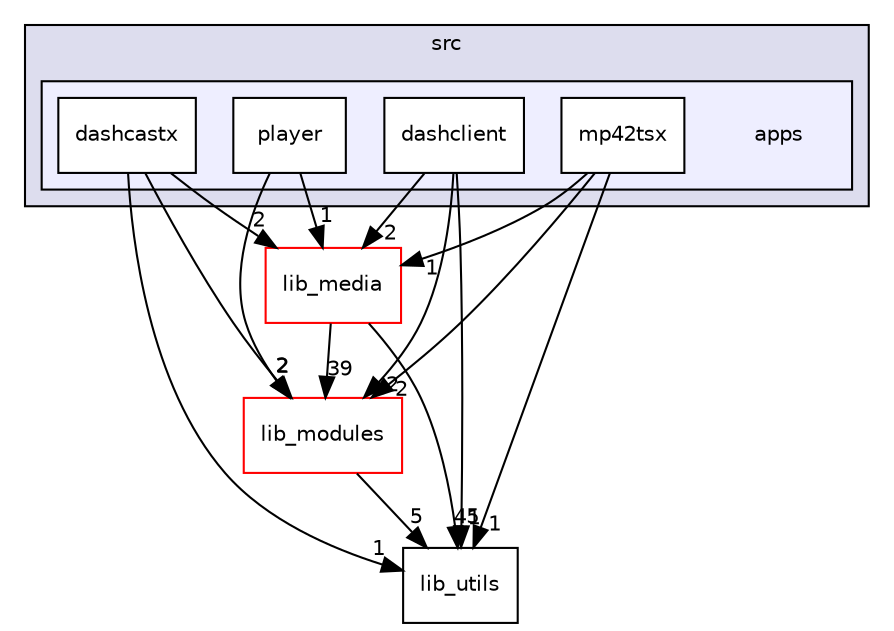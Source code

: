 digraph "apps" {
  compound=true
  node [ fontsize="10", fontname="Helvetica"];
  edge [ labelfontsize="10", labelfontname="Helvetica"];
  subgraph clusterdir_68267d1309a1af8e8297ef4c3efbcdba {
    graph [ bgcolor="#ddddee", pencolor="black", label="src" fontname="Helvetica", fontsize="10", URL="dir_68267d1309a1af8e8297ef4c3efbcdba.html"]
  subgraph clusterdir_53adf0b982dc8545998aae3f283a5a58 {
    graph [ bgcolor="#eeeeff", pencolor="black", label="" URL="dir_53adf0b982dc8545998aae3f283a5a58.html"];
    dir_53adf0b982dc8545998aae3f283a5a58 [shape=plaintext label="apps"];
    dir_186a257fb32efa82b5cb4c0d6654c124 [shape=box label="dashcastx" color="black" fillcolor="white" style="filled" URL="dir_186a257fb32efa82b5cb4c0d6654c124.html"];
    dir_ff4160a8392aee1f5e7bc3e4ffc9bd10 [shape=box label="dashclient" color="black" fillcolor="white" style="filled" URL="dir_ff4160a8392aee1f5e7bc3e4ffc9bd10.html"];
    dir_3a0c601da9736a45b4d6a4ac081878c2 [shape=box label="mp42tsx" color="black" fillcolor="white" style="filled" URL="dir_3a0c601da9736a45b4d6a4ac081878c2.html"];
    dir_226a60d4571a756cfe08d2d25a200baa [shape=box label="player" color="black" fillcolor="white" style="filled" URL="dir_226a60d4571a756cfe08d2d25a200baa.html"];
  }
  }
  dir_4ee8d800e6bc95c0172b2b45e324b930 [shape=box label="lib_media" fillcolor="white" style="filled" color="red" URL="dir_4ee8d800e6bc95c0172b2b45e324b930.html"];
  dir_e3d70ae8158957779c7fc9bbac2effda [shape=box label="lib_modules" fillcolor="white" style="filled" color="red" URL="dir_e3d70ae8158957779c7fc9bbac2effda.html"];
  dir_c17dc64c98cba5e3a5d53b0eb213fc8d [shape=box label="lib_utils" URL="dir_c17dc64c98cba5e3a5d53b0eb213fc8d.html"];
  dir_ff4160a8392aee1f5e7bc3e4ffc9bd10->dir_4ee8d800e6bc95c0172b2b45e324b930 [headlabel="2", labeldistance=1.5 headhref="dir_000011_000003.html"];
  dir_ff4160a8392aee1f5e7bc3e4ffc9bd10->dir_e3d70ae8158957779c7fc9bbac2effda [headlabel="2", labeldistance=1.5 headhref="dir_000011_000001.html"];
  dir_ff4160a8392aee1f5e7bc3e4ffc9bd10->dir_c17dc64c98cba5e3a5d53b0eb213fc8d [headlabel="1", labeldistance=1.5 headhref="dir_000011_000016.html"];
  dir_4ee8d800e6bc95c0172b2b45e324b930->dir_e3d70ae8158957779c7fc9bbac2effda [headlabel="39", labeldistance=1.5 headhref="dir_000003_000001.html"];
  dir_4ee8d800e6bc95c0172b2b45e324b930->dir_c17dc64c98cba5e3a5d53b0eb213fc8d [headlabel="45", labeldistance=1.5 headhref="dir_000003_000016.html"];
  dir_e3d70ae8158957779c7fc9bbac2effda->dir_c17dc64c98cba5e3a5d53b0eb213fc8d [headlabel="5", labeldistance=1.5 headhref="dir_000001_000016.html"];
  dir_3a0c601da9736a45b4d6a4ac081878c2->dir_4ee8d800e6bc95c0172b2b45e324b930 [headlabel="1", labeldistance=1.5 headhref="dir_000026_000003.html"];
  dir_3a0c601da9736a45b4d6a4ac081878c2->dir_e3d70ae8158957779c7fc9bbac2effda [headlabel="2", labeldistance=1.5 headhref="dir_000026_000001.html"];
  dir_3a0c601da9736a45b4d6a4ac081878c2->dir_c17dc64c98cba5e3a5d53b0eb213fc8d [headlabel="1", labeldistance=1.5 headhref="dir_000026_000016.html"];
  dir_186a257fb32efa82b5cb4c0d6654c124->dir_4ee8d800e6bc95c0172b2b45e324b930 [headlabel="2", labeldistance=1.5 headhref="dir_000010_000003.html"];
  dir_186a257fb32efa82b5cb4c0d6654c124->dir_e3d70ae8158957779c7fc9bbac2effda [headlabel="2", labeldistance=1.5 headhref="dir_000010_000001.html"];
  dir_186a257fb32efa82b5cb4c0d6654c124->dir_c17dc64c98cba5e3a5d53b0eb213fc8d [headlabel="1", labeldistance=1.5 headhref="dir_000010_000016.html"];
  dir_226a60d4571a756cfe08d2d25a200baa->dir_4ee8d800e6bc95c0172b2b45e324b930 [headlabel="1", labeldistance=1.5 headhref="dir_000027_000003.html"];
  dir_226a60d4571a756cfe08d2d25a200baa->dir_e3d70ae8158957779c7fc9bbac2effda [headlabel="2", labeldistance=1.5 headhref="dir_000027_000001.html"];
}
